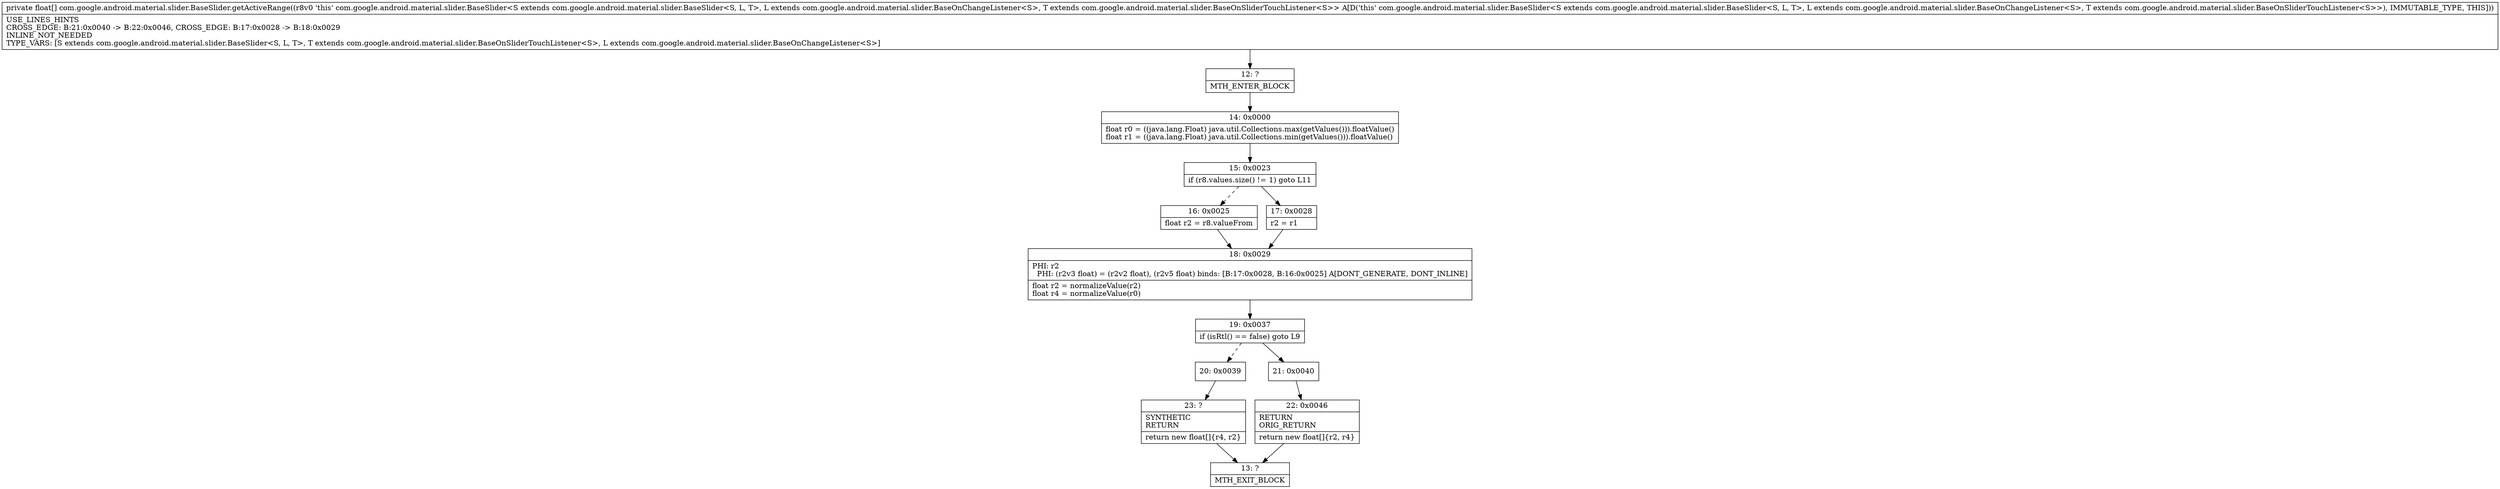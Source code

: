 digraph "CFG forcom.google.android.material.slider.BaseSlider.getActiveRange()[F" {
Node_12 [shape=record,label="{12\:\ ?|MTH_ENTER_BLOCK\l}"];
Node_14 [shape=record,label="{14\:\ 0x0000|float r0 = ((java.lang.Float) java.util.Collections.max(getValues())).floatValue()\lfloat r1 = ((java.lang.Float) java.util.Collections.min(getValues())).floatValue()\l}"];
Node_15 [shape=record,label="{15\:\ 0x0023|if (r8.values.size() != 1) goto L11\l}"];
Node_16 [shape=record,label="{16\:\ 0x0025|float r2 = r8.valueFrom\l}"];
Node_18 [shape=record,label="{18\:\ 0x0029|PHI: r2 \l  PHI: (r2v3 float) = (r2v2 float), (r2v5 float) binds: [B:17:0x0028, B:16:0x0025] A[DONT_GENERATE, DONT_INLINE]\l|float r2 = normalizeValue(r2)\lfloat r4 = normalizeValue(r0)\l}"];
Node_19 [shape=record,label="{19\:\ 0x0037|if (isRtl() == false) goto L9\l}"];
Node_20 [shape=record,label="{20\:\ 0x0039}"];
Node_23 [shape=record,label="{23\:\ ?|SYNTHETIC\lRETURN\l|return new float[]\{r4, r2\}\l}"];
Node_13 [shape=record,label="{13\:\ ?|MTH_EXIT_BLOCK\l}"];
Node_21 [shape=record,label="{21\:\ 0x0040}"];
Node_22 [shape=record,label="{22\:\ 0x0046|RETURN\lORIG_RETURN\l|return new float[]\{r2, r4\}\l}"];
Node_17 [shape=record,label="{17\:\ 0x0028|r2 = r1\l}"];
MethodNode[shape=record,label="{private float[] com.google.android.material.slider.BaseSlider.getActiveRange((r8v0 'this' com.google.android.material.slider.BaseSlider\<S extends com.google.android.material.slider.BaseSlider\<S, L, T\>, L extends com.google.android.material.slider.BaseOnChangeListener\<S\>, T extends com.google.android.material.slider.BaseOnSliderTouchListener\<S\>\> A[D('this' com.google.android.material.slider.BaseSlider\<S extends com.google.android.material.slider.BaseSlider\<S, L, T\>, L extends com.google.android.material.slider.BaseOnChangeListener\<S\>, T extends com.google.android.material.slider.BaseOnSliderTouchListener\<S\>\>), IMMUTABLE_TYPE, THIS]))  | USE_LINES_HINTS\lCROSS_EDGE: B:21:0x0040 \-\> B:22:0x0046, CROSS_EDGE: B:17:0x0028 \-\> B:18:0x0029\lINLINE_NOT_NEEDED\lTYPE_VARS: [S extends com.google.android.material.slider.BaseSlider\<S, L, T\>, T extends com.google.android.material.slider.BaseOnSliderTouchListener\<S\>, L extends com.google.android.material.slider.BaseOnChangeListener\<S\>]\l}"];
MethodNode -> Node_12;Node_12 -> Node_14;
Node_14 -> Node_15;
Node_15 -> Node_16[style=dashed];
Node_15 -> Node_17;
Node_16 -> Node_18;
Node_18 -> Node_19;
Node_19 -> Node_20[style=dashed];
Node_19 -> Node_21;
Node_20 -> Node_23;
Node_23 -> Node_13;
Node_21 -> Node_22;
Node_22 -> Node_13;
Node_17 -> Node_18;
}

